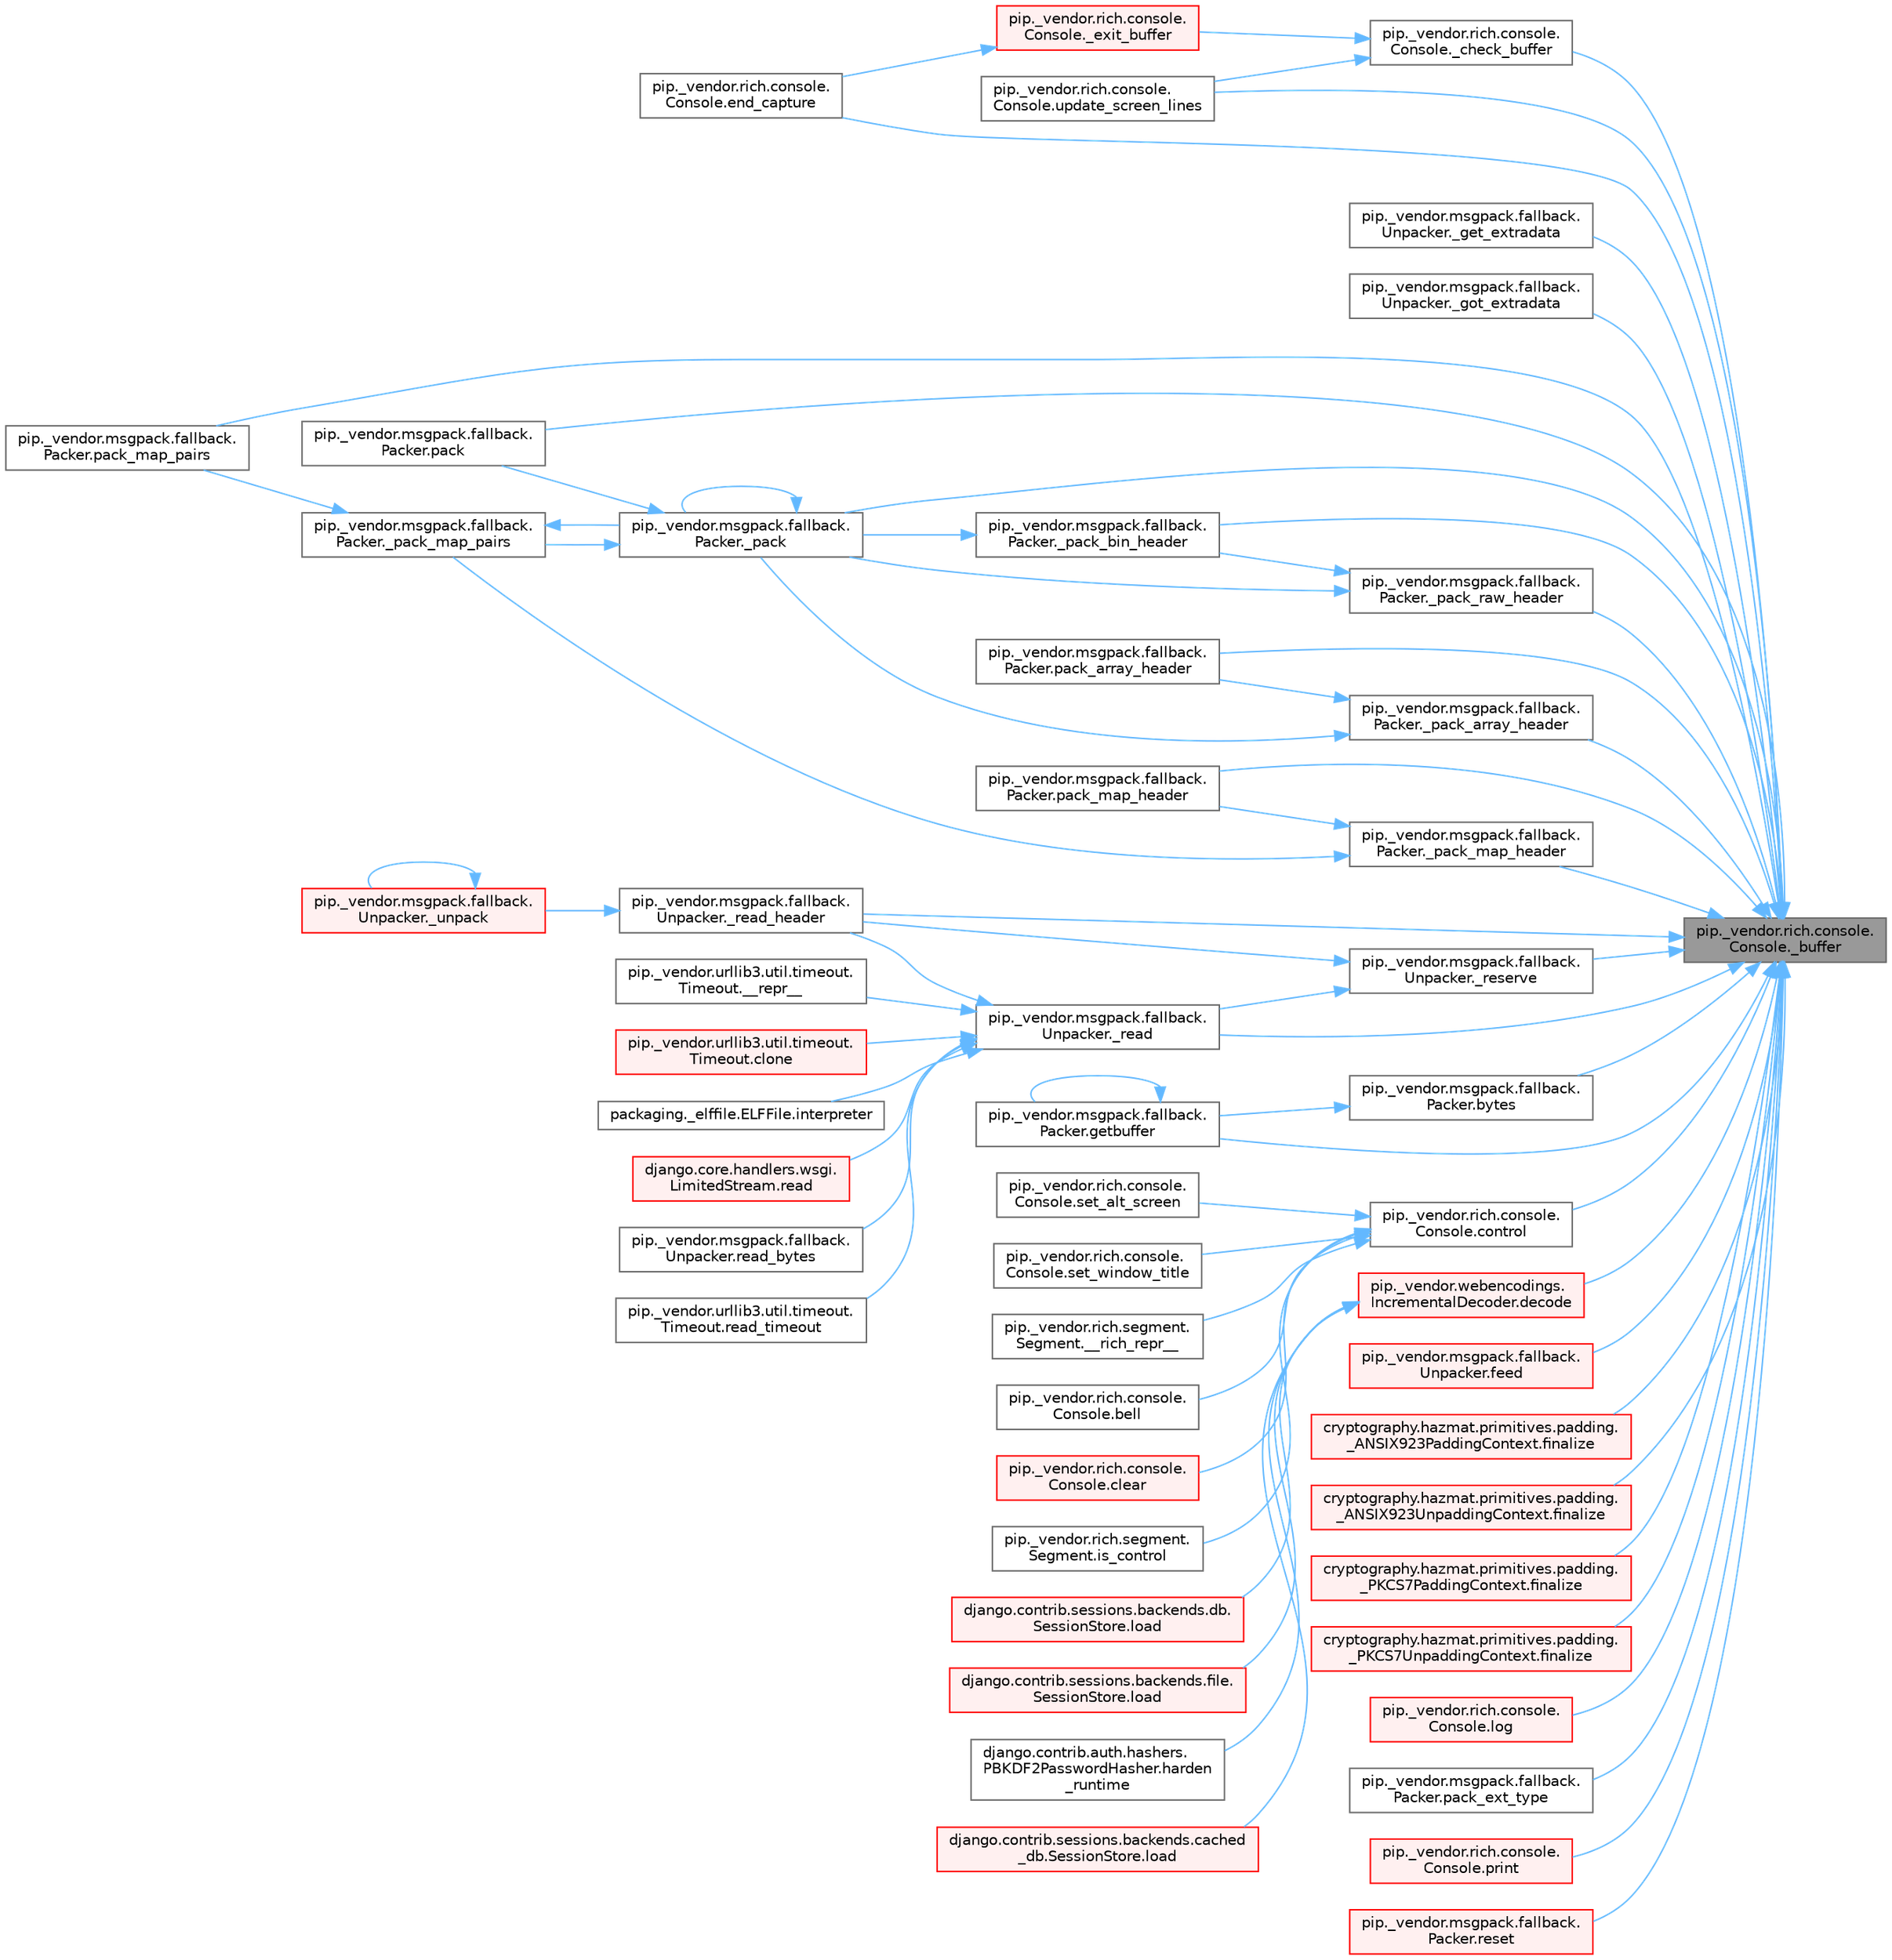 digraph "pip._vendor.rich.console.Console._buffer"
{
 // LATEX_PDF_SIZE
  bgcolor="transparent";
  edge [fontname=Helvetica,fontsize=10,labelfontname=Helvetica,labelfontsize=10];
  node [fontname=Helvetica,fontsize=10,shape=box,height=0.2,width=0.4];
  rankdir="RL";
  Node1 [id="Node000001",label="pip._vendor.rich.console.\lConsole._buffer",height=0.2,width=0.4,color="gray40", fillcolor="grey60", style="filled", fontcolor="black",tooltip=" "];
  Node1 -> Node2 [id="edge1_Node000001_Node000002",dir="back",color="steelblue1",style="solid",tooltip=" "];
  Node2 [id="Node000002",label="pip._vendor.rich.console.\lConsole._check_buffer",height=0.2,width=0.4,color="grey40", fillcolor="white", style="filled",URL="$classpip_1_1__vendor_1_1rich_1_1console_1_1_console.html#a010c0cd974ad0a87f53dc0869827ec07",tooltip=" "];
  Node2 -> Node3 [id="edge2_Node000002_Node000003",dir="back",color="steelblue1",style="solid",tooltip=" "];
  Node3 [id="Node000003",label="pip._vendor.rich.console.\lConsole._exit_buffer",height=0.2,width=0.4,color="red", fillcolor="#FFF0F0", style="filled",URL="$classpip_1_1__vendor_1_1rich_1_1console_1_1_console.html#aa07c4404d127ec8855af06e36618eedb",tooltip=" "];
  Node3 -> Node5 [id="edge3_Node000003_Node000005",dir="back",color="steelblue1",style="solid",tooltip=" "];
  Node5 [id="Node000005",label="pip._vendor.rich.console.\lConsole.end_capture",height=0.2,width=0.4,color="grey40", fillcolor="white", style="filled",URL="$classpip_1_1__vendor_1_1rich_1_1console_1_1_console.html#a99a29007b769351e160fc43ffc868902",tooltip=" "];
  Node2 -> Node6 [id="edge4_Node000002_Node000006",dir="back",color="steelblue1",style="solid",tooltip=" "];
  Node6 [id="Node000006",label="pip._vendor.rich.console.\lConsole.update_screen_lines",height=0.2,width=0.4,color="grey40", fillcolor="white", style="filled",URL="$classpip_1_1__vendor_1_1rich_1_1console_1_1_console.html#a21cfe5af86ec7533f23d45fe2969817e",tooltip=" "];
  Node1 -> Node7 [id="edge5_Node000001_Node000007",dir="back",color="steelblue1",style="solid",tooltip=" "];
  Node7 [id="Node000007",label="pip._vendor.msgpack.fallback.\lUnpacker._get_extradata",height=0.2,width=0.4,color="grey40", fillcolor="white", style="filled",URL="$classpip_1_1__vendor_1_1msgpack_1_1fallback_1_1_unpacker.html#ad18fe984b5ddc9a97729c39afee37ec9",tooltip=" "];
  Node1 -> Node8 [id="edge6_Node000001_Node000008",dir="back",color="steelblue1",style="solid",tooltip=" "];
  Node8 [id="Node000008",label="pip._vendor.msgpack.fallback.\lUnpacker._got_extradata",height=0.2,width=0.4,color="grey40", fillcolor="white", style="filled",URL="$classpip_1_1__vendor_1_1msgpack_1_1fallback_1_1_unpacker.html#a98d52266b9d5ddad443add99a2e0d0fd",tooltip=" "];
  Node1 -> Node9 [id="edge7_Node000001_Node000009",dir="back",color="steelblue1",style="solid",tooltip=" "];
  Node9 [id="Node000009",label="pip._vendor.msgpack.fallback.\lPacker._pack",height=0.2,width=0.4,color="grey40", fillcolor="white", style="filled",URL="$classpip_1_1__vendor_1_1msgpack_1_1fallback_1_1_packer.html#a696e0b691cabcb79acf52d7eb94ac3a6",tooltip=" "];
  Node9 -> Node9 [id="edge8_Node000009_Node000009",dir="back",color="steelblue1",style="solid",tooltip=" "];
  Node9 -> Node10 [id="edge9_Node000009_Node000010",dir="back",color="steelblue1",style="solid",tooltip=" "];
  Node10 [id="Node000010",label="pip._vendor.msgpack.fallback.\lPacker._pack_map_pairs",height=0.2,width=0.4,color="grey40", fillcolor="white", style="filled",URL="$classpip_1_1__vendor_1_1msgpack_1_1fallback_1_1_packer.html#ab2740c90c5dd4af37bb050eb5e6498e7",tooltip=" "];
  Node10 -> Node9 [id="edge10_Node000010_Node000009",dir="back",color="steelblue1",style="solid",tooltip=" "];
  Node10 -> Node11 [id="edge11_Node000010_Node000011",dir="back",color="steelblue1",style="solid",tooltip=" "];
  Node11 [id="Node000011",label="pip._vendor.msgpack.fallback.\lPacker.pack_map_pairs",height=0.2,width=0.4,color="grey40", fillcolor="white", style="filled",URL="$classpip_1_1__vendor_1_1msgpack_1_1fallback_1_1_packer.html#aef7655642f1dee6d76d78d23eccdea29",tooltip=" "];
  Node9 -> Node12 [id="edge12_Node000009_Node000012",dir="back",color="steelblue1",style="solid",tooltip=" "];
  Node12 [id="Node000012",label="pip._vendor.msgpack.fallback.\lPacker.pack",height=0.2,width=0.4,color="grey40", fillcolor="white", style="filled",URL="$classpip_1_1__vendor_1_1msgpack_1_1fallback_1_1_packer.html#a8335d7bf0a9f573499f7b5d2d8da809d",tooltip=" "];
  Node1 -> Node13 [id="edge13_Node000001_Node000013",dir="back",color="steelblue1",style="solid",tooltip=" "];
  Node13 [id="Node000013",label="pip._vendor.msgpack.fallback.\lPacker._pack_array_header",height=0.2,width=0.4,color="grey40", fillcolor="white", style="filled",URL="$classpip_1_1__vendor_1_1msgpack_1_1fallback_1_1_packer.html#a68b74476e12cbd490a150bd95774dba1",tooltip=" "];
  Node13 -> Node9 [id="edge14_Node000013_Node000009",dir="back",color="steelblue1",style="solid",tooltip=" "];
  Node13 -> Node14 [id="edge15_Node000013_Node000014",dir="back",color="steelblue1",style="solid",tooltip=" "];
  Node14 [id="Node000014",label="pip._vendor.msgpack.fallback.\lPacker.pack_array_header",height=0.2,width=0.4,color="grey40", fillcolor="white", style="filled",URL="$classpip_1_1__vendor_1_1msgpack_1_1fallback_1_1_packer.html#a5d245e8367808804b5b59b9207bd956a",tooltip=" "];
  Node1 -> Node15 [id="edge16_Node000001_Node000015",dir="back",color="steelblue1",style="solid",tooltip=" "];
  Node15 [id="Node000015",label="pip._vendor.msgpack.fallback.\lPacker._pack_bin_header",height=0.2,width=0.4,color="grey40", fillcolor="white", style="filled",URL="$classpip_1_1__vendor_1_1msgpack_1_1fallback_1_1_packer.html#a9c7905c1419308d6a9d3a50b783e4d01",tooltip=" "];
  Node15 -> Node9 [id="edge17_Node000015_Node000009",dir="back",color="steelblue1",style="solid",tooltip=" "];
  Node1 -> Node16 [id="edge18_Node000001_Node000016",dir="back",color="steelblue1",style="solid",tooltip=" "];
  Node16 [id="Node000016",label="pip._vendor.msgpack.fallback.\lPacker._pack_map_header",height=0.2,width=0.4,color="grey40", fillcolor="white", style="filled",URL="$classpip_1_1__vendor_1_1msgpack_1_1fallback_1_1_packer.html#a30840a57ca34f99b9c89dfc48d7d7bd6",tooltip=" "];
  Node16 -> Node10 [id="edge19_Node000016_Node000010",dir="back",color="steelblue1",style="solid",tooltip=" "];
  Node16 -> Node17 [id="edge20_Node000016_Node000017",dir="back",color="steelblue1",style="solid",tooltip=" "];
  Node17 [id="Node000017",label="pip._vendor.msgpack.fallback.\lPacker.pack_map_header",height=0.2,width=0.4,color="grey40", fillcolor="white", style="filled",URL="$classpip_1_1__vendor_1_1msgpack_1_1fallback_1_1_packer.html#a76f7863323ec6cabf33dc097c55a4bfd",tooltip=" "];
  Node1 -> Node18 [id="edge21_Node000001_Node000018",dir="back",color="steelblue1",style="solid",tooltip=" "];
  Node18 [id="Node000018",label="pip._vendor.msgpack.fallback.\lPacker._pack_raw_header",height=0.2,width=0.4,color="grey40", fillcolor="white", style="filled",URL="$classpip_1_1__vendor_1_1msgpack_1_1fallback_1_1_packer.html#a4f3da6c79af3f1cc357799b2d70bc750",tooltip=" "];
  Node18 -> Node9 [id="edge22_Node000018_Node000009",dir="back",color="steelblue1",style="solid",tooltip=" "];
  Node18 -> Node15 [id="edge23_Node000018_Node000015",dir="back",color="steelblue1",style="solid",tooltip=" "];
  Node1 -> Node19 [id="edge24_Node000001_Node000019",dir="back",color="steelblue1",style="solid",tooltip=" "];
  Node19 [id="Node000019",label="pip._vendor.msgpack.fallback.\lUnpacker._read",height=0.2,width=0.4,color="grey40", fillcolor="white", style="filled",URL="$classpip_1_1__vendor_1_1msgpack_1_1fallback_1_1_unpacker.html#a711aebfaccb3c4efff7b553a8686f43b",tooltip=" "];
  Node19 -> Node20 [id="edge25_Node000019_Node000020",dir="back",color="steelblue1",style="solid",tooltip=" "];
  Node20 [id="Node000020",label="pip._vendor.urllib3.util.timeout.\lTimeout.__repr__",height=0.2,width=0.4,color="grey40", fillcolor="white", style="filled",URL="$classpip_1_1__vendor_1_1urllib3_1_1util_1_1timeout_1_1_timeout.html#a1532fc6af95aad9adb02a2c397aa0eb0",tooltip=" "];
  Node19 -> Node21 [id="edge26_Node000019_Node000021",dir="back",color="steelblue1",style="solid",tooltip=" "];
  Node21 [id="Node000021",label="pip._vendor.msgpack.fallback.\lUnpacker._read_header",height=0.2,width=0.4,color="grey40", fillcolor="white", style="filled",URL="$classpip_1_1__vendor_1_1msgpack_1_1fallback_1_1_unpacker.html#a9983485463995894f2ba6a7bf3eb49c9",tooltip=" "];
  Node21 -> Node22 [id="edge27_Node000021_Node000022",dir="back",color="steelblue1",style="solid",tooltip=" "];
  Node22 [id="Node000022",label="pip._vendor.msgpack.fallback.\lUnpacker._unpack",height=0.2,width=0.4,color="red", fillcolor="#FFF0F0", style="filled",URL="$classpip_1_1__vendor_1_1msgpack_1_1fallback_1_1_unpacker.html#a20d0447ab36e0a1b70b40e023dac6a32",tooltip=" "];
  Node22 -> Node22 [id="edge28_Node000022_Node000022",dir="back",color="steelblue1",style="solid",tooltip=" "];
  Node19 -> Node29 [id="edge29_Node000019_Node000029",dir="back",color="steelblue1",style="solid",tooltip=" "];
  Node29 [id="Node000029",label="pip._vendor.urllib3.util.timeout.\lTimeout.clone",height=0.2,width=0.4,color="red", fillcolor="#FFF0F0", style="filled",URL="$classpip_1_1__vendor_1_1urllib3_1_1util_1_1timeout_1_1_timeout.html#a877b8d4463c5f80962b7573a031c3496",tooltip=" "];
  Node19 -> Node3206 [id="edge30_Node000019_Node003206",dir="back",color="steelblue1",style="solid",tooltip=" "];
  Node3206 [id="Node003206",label="packaging._elffile.ELFFile.interpreter",height=0.2,width=0.4,color="grey40", fillcolor="white", style="filled",URL="$classpackaging_1_1__elffile_1_1_e_l_f_file.html#aec5e2c79b24fdeb525ca36259131c22f",tooltip=" "];
  Node19 -> Node3207 [id="edge31_Node000019_Node003207",dir="back",color="steelblue1",style="solid",tooltip=" "];
  Node3207 [id="Node003207",label="django.core.handlers.wsgi.\lLimitedStream.read",height=0.2,width=0.4,color="red", fillcolor="#FFF0F0", style="filled",URL="$classdjango_1_1core_1_1handlers_1_1wsgi_1_1_limited_stream.html#a01766186550a2bafd2a0c0cac1117797",tooltip=" "];
  Node19 -> Node3208 [id="edge32_Node000019_Node003208",dir="back",color="steelblue1",style="solid",tooltip=" "];
  Node3208 [id="Node003208",label="pip._vendor.msgpack.fallback.\lUnpacker.read_bytes",height=0.2,width=0.4,color="grey40", fillcolor="white", style="filled",URL="$classpip_1_1__vendor_1_1msgpack_1_1fallback_1_1_unpacker.html#ae290d9acf22a3a7d432f45eaea37ed26",tooltip=" "];
  Node19 -> Node3209 [id="edge33_Node000019_Node003209",dir="back",color="steelblue1",style="solid",tooltip=" "];
  Node3209 [id="Node003209",label="pip._vendor.urllib3.util.timeout.\lTimeout.read_timeout",height=0.2,width=0.4,color="grey40", fillcolor="white", style="filled",URL="$classpip_1_1__vendor_1_1urllib3_1_1util_1_1timeout_1_1_timeout.html#acf9ae02e689d2f20c2e2ac8a800d77b1",tooltip=" "];
  Node1 -> Node21 [id="edge34_Node000001_Node000021",dir="back",color="steelblue1",style="solid",tooltip=" "];
  Node1 -> Node3210 [id="edge35_Node000001_Node003210",dir="back",color="steelblue1",style="solid",tooltip=" "];
  Node3210 [id="Node003210",label="pip._vendor.msgpack.fallback.\lUnpacker._reserve",height=0.2,width=0.4,color="grey40", fillcolor="white", style="filled",URL="$classpip_1_1__vendor_1_1msgpack_1_1fallback_1_1_unpacker.html#a6d3897658572f9cd72ecf2acb73bbe8d",tooltip=" "];
  Node3210 -> Node19 [id="edge36_Node003210_Node000019",dir="back",color="steelblue1",style="solid",tooltip=" "];
  Node3210 -> Node21 [id="edge37_Node003210_Node000021",dir="back",color="steelblue1",style="solid",tooltip=" "];
  Node1 -> Node3211 [id="edge38_Node000001_Node003211",dir="back",color="steelblue1",style="solid",tooltip=" "];
  Node3211 [id="Node003211",label="pip._vendor.msgpack.fallback.\lPacker.bytes",height=0.2,width=0.4,color="grey40", fillcolor="white", style="filled",URL="$classpip_1_1__vendor_1_1msgpack_1_1fallback_1_1_packer.html#a31b693f1ee6f7604155ac8e43c183bee",tooltip=" "];
  Node3211 -> Node3212 [id="edge39_Node003211_Node003212",dir="back",color="steelblue1",style="solid",tooltip=" "];
  Node3212 [id="Node003212",label="pip._vendor.msgpack.fallback.\lPacker.getbuffer",height=0.2,width=0.4,color="grey40", fillcolor="white", style="filled",URL="$classpip_1_1__vendor_1_1msgpack_1_1fallback_1_1_packer.html#aaebbfb04f74bd6cdf7e136b2099742df",tooltip=" "];
  Node3212 -> Node3212 [id="edge40_Node003212_Node003212",dir="back",color="steelblue1",style="solid",tooltip=" "];
  Node1 -> Node3213 [id="edge41_Node000001_Node003213",dir="back",color="steelblue1",style="solid",tooltip=" "];
  Node3213 [id="Node003213",label="pip._vendor.rich.console.\lConsole.control",height=0.2,width=0.4,color="grey40", fillcolor="white", style="filled",URL="$classpip_1_1__vendor_1_1rich_1_1console_1_1_console.html#a8ab200feaa21a0a6894c1b84e46ce9bd",tooltip=" "];
  Node3213 -> Node3214 [id="edge42_Node003213_Node003214",dir="back",color="steelblue1",style="solid",tooltip=" "];
  Node3214 [id="Node003214",label="pip._vendor.rich.segment.\lSegment.__rich_repr__",height=0.2,width=0.4,color="grey40", fillcolor="white", style="filled",URL="$classpip_1_1__vendor_1_1rich_1_1segment_1_1_segment.html#a74fd1384097a81b6f59516eaa0aa948e",tooltip=" "];
  Node3213 -> Node3215 [id="edge43_Node003213_Node003215",dir="back",color="steelblue1",style="solid",tooltip=" "];
  Node3215 [id="Node003215",label="pip._vendor.rich.console.\lConsole.bell",height=0.2,width=0.4,color="grey40", fillcolor="white", style="filled",URL="$classpip_1_1__vendor_1_1rich_1_1console_1_1_console.html#a348eb00855bc260c0ae58310833e97d0",tooltip=" "];
  Node3213 -> Node3216 [id="edge44_Node003213_Node003216",dir="back",color="steelblue1",style="solid",tooltip=" "];
  Node3216 [id="Node003216",label="pip._vendor.rich.console.\lConsole.clear",height=0.2,width=0.4,color="red", fillcolor="#FFF0F0", style="filled",URL="$classpip_1_1__vendor_1_1rich_1_1console_1_1_console.html#a070ad8e3a6105d8de88b03a9e1f3a17f",tooltip=" "];
  Node3213 -> Node3217 [id="edge45_Node003213_Node003217",dir="back",color="steelblue1",style="solid",tooltip=" "];
  Node3217 [id="Node003217",label="pip._vendor.rich.segment.\lSegment.is_control",height=0.2,width=0.4,color="grey40", fillcolor="white", style="filled",URL="$classpip_1_1__vendor_1_1rich_1_1segment_1_1_segment.html#a3bea4071c47732aa96c78e4eed5fdf52",tooltip=" "];
  Node3213 -> Node3218 [id="edge46_Node003213_Node003218",dir="back",color="steelblue1",style="solid",tooltip=" "];
  Node3218 [id="Node003218",label="pip._vendor.rich.console.\lConsole.set_alt_screen",height=0.2,width=0.4,color="grey40", fillcolor="white", style="filled",URL="$classpip_1_1__vendor_1_1rich_1_1console_1_1_console.html#a9cf99545cefcba7f70fa2a6684f59182",tooltip=" "];
  Node3213 -> Node3219 [id="edge47_Node003213_Node003219",dir="back",color="steelblue1",style="solid",tooltip=" "];
  Node3219 [id="Node003219",label="pip._vendor.rich.console.\lConsole.set_window_title",height=0.2,width=0.4,color="grey40", fillcolor="white", style="filled",URL="$classpip_1_1__vendor_1_1rich_1_1console_1_1_console.html#ac41b14853db3c79a78e6346200c2a847",tooltip=" "];
  Node1 -> Node3220 [id="edge48_Node000001_Node003220",dir="back",color="steelblue1",style="solid",tooltip=" "];
  Node3220 [id="Node003220",label="pip._vendor.webencodings.\lIncrementalDecoder.decode",height=0.2,width=0.4,color="red", fillcolor="#FFF0F0", style="filled",URL="$classpip_1_1__vendor_1_1webencodings_1_1_incremental_decoder.html#ad0d48a2d9a33944e0bba55cf024376be",tooltip=" "];
  Node3220 -> Node317 [id="edge49_Node003220_Node000317",dir="back",color="steelblue1",style="solid",tooltip=" "];
  Node317 [id="Node000317",label="django.contrib.auth.hashers.\lPBKDF2PasswordHasher.harden\l_runtime",height=0.2,width=0.4,color="grey40", fillcolor="white", style="filled",URL="$classdjango_1_1contrib_1_1auth_1_1hashers_1_1_p_b_k_d_f2_password_hasher.html#ae7f1dcad47802823597610b026fae83a",tooltip=" "];
  Node3220 -> Node318 [id="edge50_Node003220_Node000318",dir="back",color="steelblue1",style="solid",tooltip=" "];
  Node318 [id="Node000318",label="django.contrib.sessions.backends.cached\l_db.SessionStore.load",height=0.2,width=0.4,color="red", fillcolor="#FFF0F0", style="filled",URL="$classdjango_1_1contrib_1_1sessions_1_1backends_1_1cached__db_1_1_session_store.html#a0432d07f359fa8281304478688605af7",tooltip=" "];
  Node3220 -> Node3027 [id="edge51_Node003220_Node003027",dir="back",color="steelblue1",style="solid",tooltip=" "];
  Node3027 [id="Node003027",label="django.contrib.sessions.backends.db.\lSessionStore.load",height=0.2,width=0.4,color="red", fillcolor="#FFF0F0", style="filled",URL="$classdjango_1_1contrib_1_1sessions_1_1backends_1_1db_1_1_session_store.html#aab3bc77d15c0a33590a72f92a2efc994",tooltip=" "];
  Node3220 -> Node343 [id="edge52_Node003220_Node000343",dir="back",color="steelblue1",style="solid",tooltip=" "];
  Node343 [id="Node000343",label="django.contrib.sessions.backends.file.\lSessionStore.load",height=0.2,width=0.4,color="red", fillcolor="#FFF0F0", style="filled",URL="$classdjango_1_1contrib_1_1sessions_1_1backends_1_1file_1_1_session_store.html#a408fa63512306fbaa7bbb62742f0295f",tooltip=" "];
  Node1 -> Node5 [id="edge53_Node000001_Node000005",dir="back",color="steelblue1",style="solid",tooltip=" "];
  Node1 -> Node3221 [id="edge54_Node000001_Node003221",dir="back",color="steelblue1",style="solid",tooltip=" "];
  Node3221 [id="Node003221",label="pip._vendor.msgpack.fallback.\lUnpacker.feed",height=0.2,width=0.4,color="red", fillcolor="#FFF0F0", style="filled",URL="$classpip_1_1__vendor_1_1msgpack_1_1fallback_1_1_unpacker.html#aa75d3a66598466608078d38b18f8e55c",tooltip=" "];
  Node1 -> Node3222 [id="edge55_Node000001_Node003222",dir="back",color="steelblue1",style="solid",tooltip=" "];
  Node3222 [id="Node003222",label="cryptography.hazmat.primitives.padding.\l_ANSIX923PaddingContext.finalize",height=0.2,width=0.4,color="red", fillcolor="#FFF0F0", style="filled",URL="$classcryptography_1_1hazmat_1_1primitives_1_1padding_1_1___a_n_s_i_x923_padding_context.html#a97148e5787bf477a0958710d9bc8624e",tooltip=" "];
  Node1 -> Node3223 [id="edge56_Node000001_Node003223",dir="back",color="steelblue1",style="solid",tooltip=" "];
  Node3223 [id="Node003223",label="cryptography.hazmat.primitives.padding.\l_ANSIX923UnpaddingContext.finalize",height=0.2,width=0.4,color="red", fillcolor="#FFF0F0", style="filled",URL="$classcryptography_1_1hazmat_1_1primitives_1_1padding_1_1___a_n_s_i_x923_unpadding_context.html#a1e8c7666509bd56a79df7264ccadde42",tooltip=" "];
  Node1 -> Node3224 [id="edge57_Node000001_Node003224",dir="back",color="steelblue1",style="solid",tooltip=" "];
  Node3224 [id="Node003224",label="cryptography.hazmat.primitives.padding.\l_PKCS7PaddingContext.finalize",height=0.2,width=0.4,color="red", fillcolor="#FFF0F0", style="filled",URL="$classcryptography_1_1hazmat_1_1primitives_1_1padding_1_1___p_k_c_s7_padding_context.html#a2881fe88b78a27da2f0cf001ee388b67",tooltip=" "];
  Node1 -> Node3225 [id="edge58_Node000001_Node003225",dir="back",color="steelblue1",style="solid",tooltip=" "];
  Node3225 [id="Node003225",label="cryptography.hazmat.primitives.padding.\l_PKCS7UnpaddingContext.finalize",height=0.2,width=0.4,color="red", fillcolor="#FFF0F0", style="filled",URL="$classcryptography_1_1hazmat_1_1primitives_1_1padding_1_1___p_k_c_s7_unpadding_context.html#a57fc46836a64025fe20456d3c32d3ce6",tooltip=" "];
  Node1 -> Node3212 [id="edge59_Node000001_Node003212",dir="back",color="steelblue1",style="solid",tooltip=" "];
  Node1 -> Node377 [id="edge60_Node000001_Node000377",dir="back",color="steelblue1",style="solid",tooltip=" "];
  Node377 [id="Node000377",label="pip._vendor.rich.console.\lConsole.log",height=0.2,width=0.4,color="red", fillcolor="#FFF0F0", style="filled",URL="$classpip_1_1__vendor_1_1rich_1_1console_1_1_console.html#af9c77e39f9413fc2b134c60cfa23b0f1",tooltip=" "];
  Node1 -> Node12 [id="edge61_Node000001_Node000012",dir="back",color="steelblue1",style="solid",tooltip=" "];
  Node1 -> Node14 [id="edge62_Node000001_Node000014",dir="back",color="steelblue1",style="solid",tooltip=" "];
  Node1 -> Node3226 [id="edge63_Node000001_Node003226",dir="back",color="steelblue1",style="solid",tooltip=" "];
  Node3226 [id="Node003226",label="pip._vendor.msgpack.fallback.\lPacker.pack_ext_type",height=0.2,width=0.4,color="grey40", fillcolor="white", style="filled",URL="$classpip_1_1__vendor_1_1msgpack_1_1fallback_1_1_packer.html#a7faa8b6547f1388ba74b07d802c81fff",tooltip=" "];
  Node1 -> Node17 [id="edge64_Node000001_Node000017",dir="back",color="steelblue1",style="solid",tooltip=" "];
  Node1 -> Node11 [id="edge65_Node000001_Node000011",dir="back",color="steelblue1",style="solid",tooltip=" "];
  Node1 -> Node500 [id="edge66_Node000001_Node000500",dir="back",color="steelblue1",style="solid",tooltip=" "];
  Node500 [id="Node000500",label="pip._vendor.rich.console.\lConsole.print",height=0.2,width=0.4,color="red", fillcolor="#FFF0F0", style="filled",URL="$classpip_1_1__vendor_1_1rich_1_1console_1_1_console.html#af954370cdbb49236b597f2c11064549d",tooltip=" "];
  Node1 -> Node3227 [id="edge67_Node000001_Node003227",dir="back",color="steelblue1",style="solid",tooltip=" "];
  Node3227 [id="Node003227",label="pip._vendor.msgpack.fallback.\lPacker.reset",height=0.2,width=0.4,color="red", fillcolor="#FFF0F0", style="filled",URL="$classpip_1_1__vendor_1_1msgpack_1_1fallback_1_1_packer.html#ad269f1527057918d6db306c5f82f21a6",tooltip=" "];
  Node1 -> Node6 [id="edge68_Node000001_Node000006",dir="back",color="steelblue1",style="solid",tooltip=" "];
}
